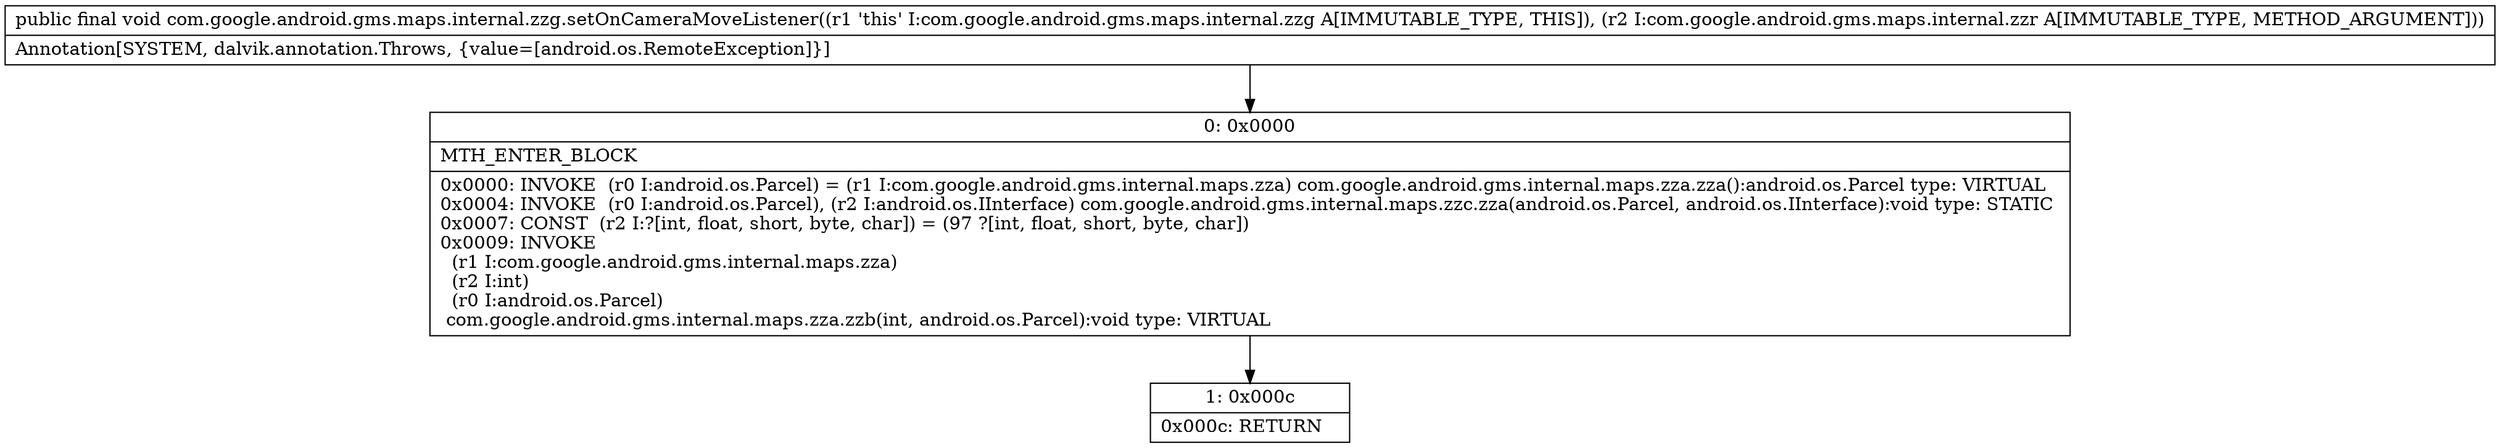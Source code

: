 digraph "CFG forcom.google.android.gms.maps.internal.zzg.setOnCameraMoveListener(Lcom\/google\/android\/gms\/maps\/internal\/zzr;)V" {
Node_0 [shape=record,label="{0\:\ 0x0000|MTH_ENTER_BLOCK\l|0x0000: INVOKE  (r0 I:android.os.Parcel) = (r1 I:com.google.android.gms.internal.maps.zza) com.google.android.gms.internal.maps.zza.zza():android.os.Parcel type: VIRTUAL \l0x0004: INVOKE  (r0 I:android.os.Parcel), (r2 I:android.os.IInterface) com.google.android.gms.internal.maps.zzc.zza(android.os.Parcel, android.os.IInterface):void type: STATIC \l0x0007: CONST  (r2 I:?[int, float, short, byte, char]) = (97 ?[int, float, short, byte, char]) \l0x0009: INVOKE  \l  (r1 I:com.google.android.gms.internal.maps.zza)\l  (r2 I:int)\l  (r0 I:android.os.Parcel)\l com.google.android.gms.internal.maps.zza.zzb(int, android.os.Parcel):void type: VIRTUAL \l}"];
Node_1 [shape=record,label="{1\:\ 0x000c|0x000c: RETURN   \l}"];
MethodNode[shape=record,label="{public final void com.google.android.gms.maps.internal.zzg.setOnCameraMoveListener((r1 'this' I:com.google.android.gms.maps.internal.zzg A[IMMUTABLE_TYPE, THIS]), (r2 I:com.google.android.gms.maps.internal.zzr A[IMMUTABLE_TYPE, METHOD_ARGUMENT]))  | Annotation[SYSTEM, dalvik.annotation.Throws, \{value=[android.os.RemoteException]\}]\l}"];
MethodNode -> Node_0;
Node_0 -> Node_1;
}

